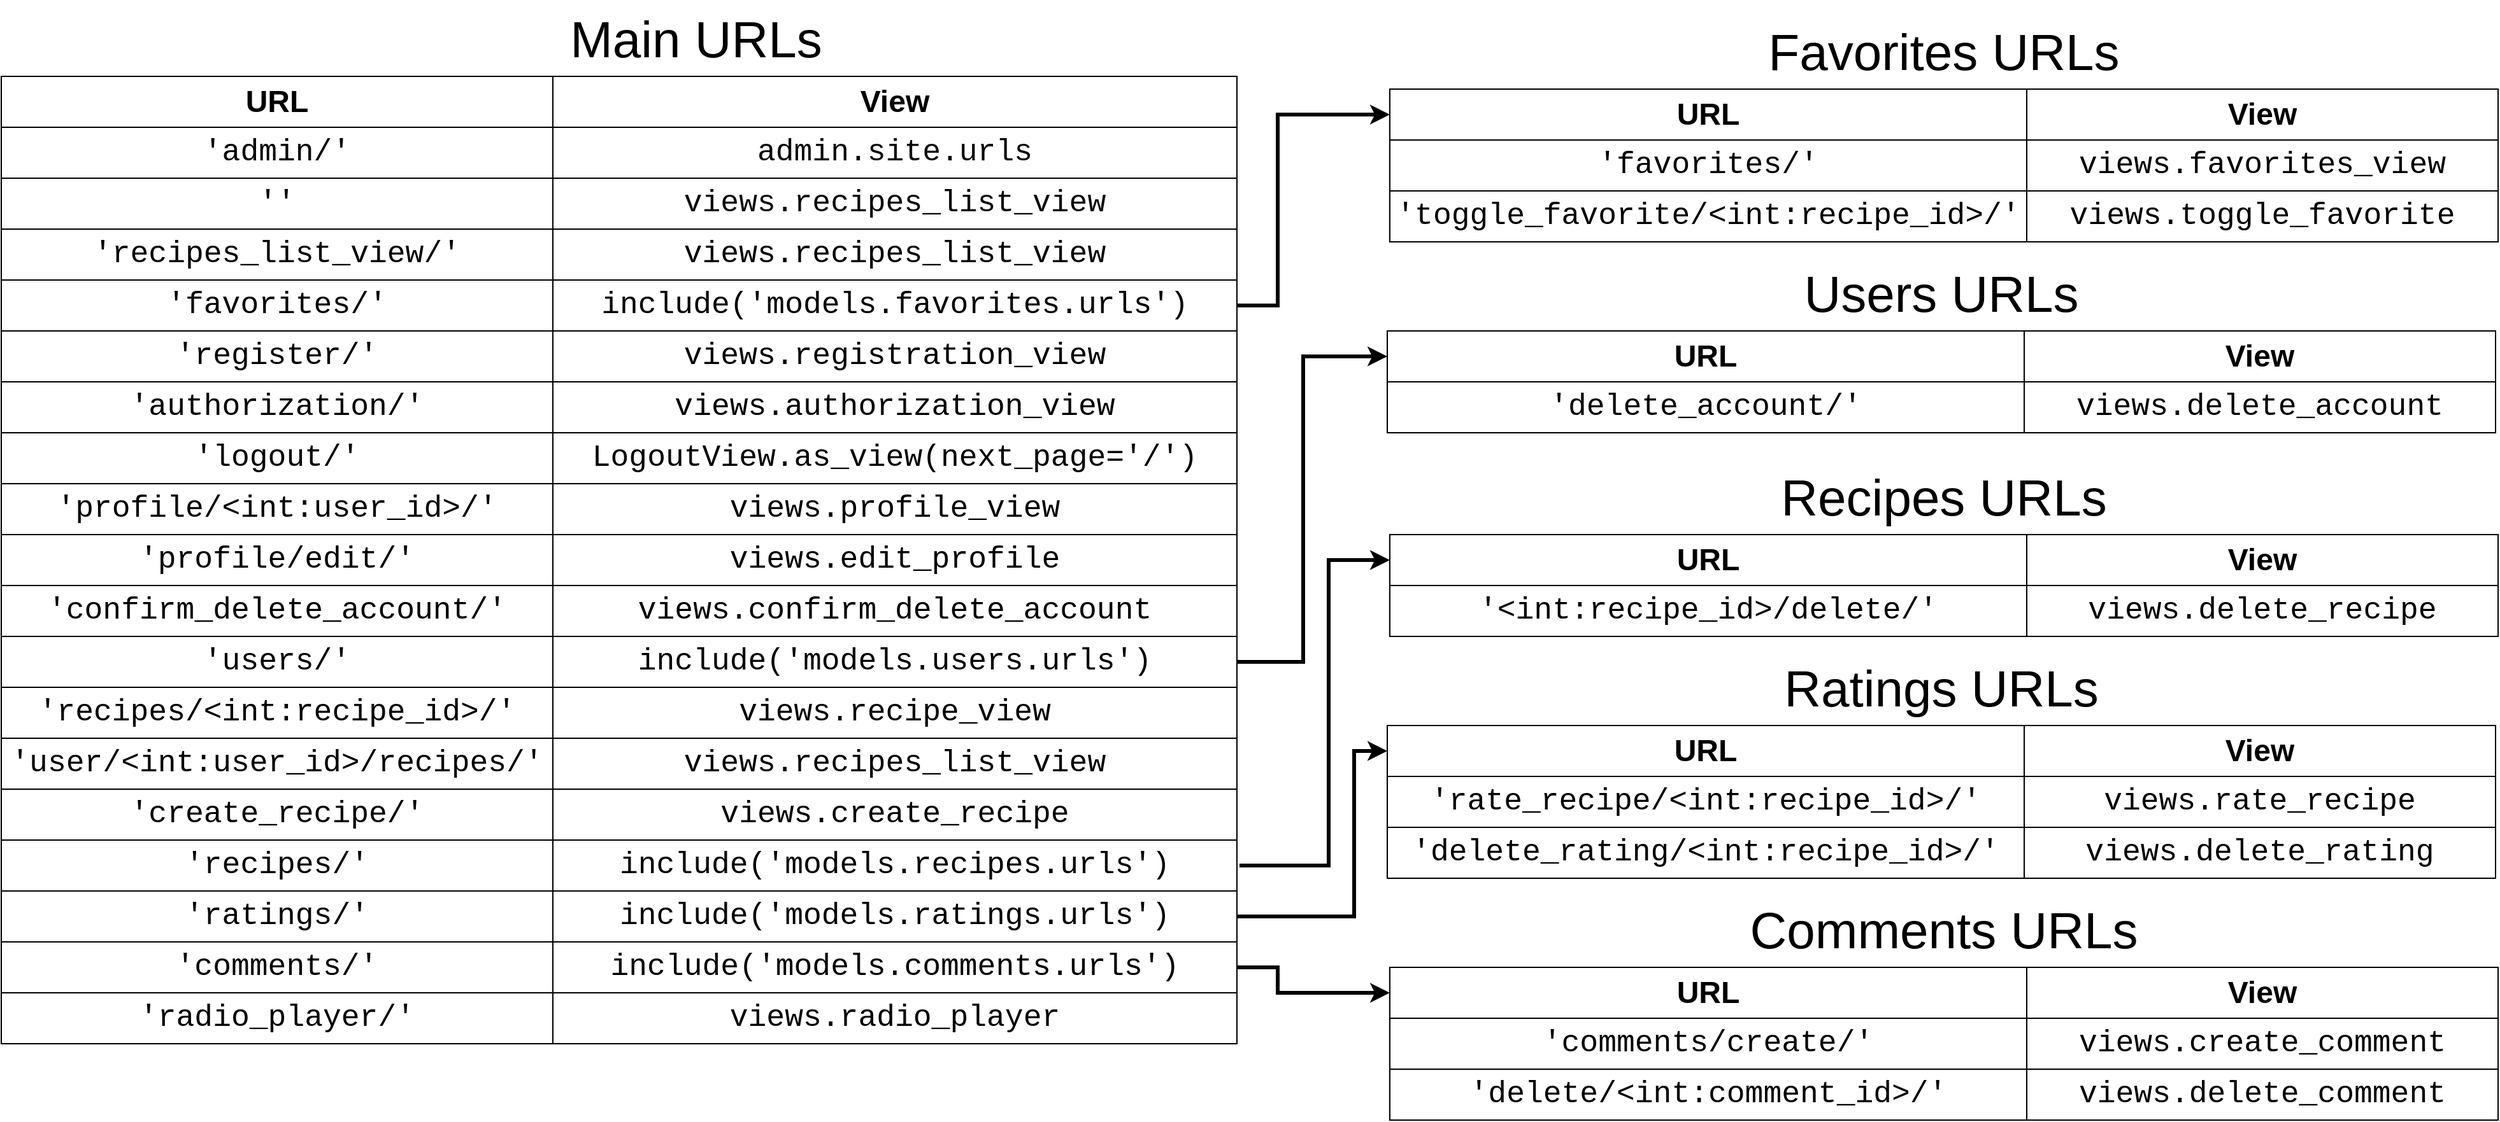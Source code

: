 <mxfile version="27.0.8">
  <diagram name="Страница — 1" id="7FleMKCiTm_v5I4Sziyt">
    <mxGraphModel dx="2515" dy="1770" grid="1" gridSize="10" guides="1" tooltips="1" connect="1" arrows="1" fold="1" page="1" pageScale="1" pageWidth="827" pageHeight="1169" math="0" shadow="0">
      <root>
        <mxCell id="0" />
        <mxCell id="1" parent="0" />
        <mxCell id="6KIEwpLQ4VhNKN5NyBQB-17" value="" style="shape=table;startSize=0;container=1;collapsible=0;childLayout=tableLayout;fontSize=24;align=center;verticalAlign=middle;fontFamily=Courier New;" vertex="1" parent="1">
          <mxGeometry x="38" y="80" width="970" height="760" as="geometry" />
        </mxCell>
        <mxCell id="6KIEwpLQ4VhNKN5NyBQB-18" value="" style="shape=tableRow;horizontal=0;startSize=0;swimlaneHead=0;swimlaneBody=0;strokeColor=inherit;top=0;left=0;bottom=0;right=0;collapsible=0;dropTarget=0;fillColor=none;points=[[0,0.5],[1,0.5]];portConstraint=eastwest;fontSize=24;" vertex="1" parent="6KIEwpLQ4VhNKN5NyBQB-17">
          <mxGeometry width="970" height="40" as="geometry" />
        </mxCell>
        <mxCell id="6KIEwpLQ4VhNKN5NyBQB-19" value="&lt;b&gt;URL&lt;/b&gt;" style="shape=partialRectangle;html=1;whiteSpace=wrap;connectable=0;strokeColor=inherit;overflow=hidden;fillColor=none;top=0;left=0;bottom=0;right=0;pointerEvents=1;fontSize=24;" vertex="1" parent="6KIEwpLQ4VhNKN5NyBQB-18">
          <mxGeometry width="433" height="40" as="geometry">
            <mxRectangle width="433" height="40" as="alternateBounds" />
          </mxGeometry>
        </mxCell>
        <mxCell id="6KIEwpLQ4VhNKN5NyBQB-21" value="&lt;b&gt;View&lt;/b&gt;" style="shape=partialRectangle;html=1;whiteSpace=wrap;connectable=0;strokeColor=inherit;overflow=hidden;fillColor=none;top=0;left=0;bottom=0;right=0;pointerEvents=1;fontSize=24;" vertex="1" parent="6KIEwpLQ4VhNKN5NyBQB-18">
          <mxGeometry x="433" width="537" height="40" as="geometry">
            <mxRectangle width="537" height="40" as="alternateBounds" />
          </mxGeometry>
        </mxCell>
        <mxCell id="6KIEwpLQ4VhNKN5NyBQB-22" value="" style="shape=tableRow;horizontal=0;startSize=0;swimlaneHead=0;swimlaneBody=0;strokeColor=inherit;top=0;left=0;bottom=0;right=0;collapsible=0;dropTarget=0;fillColor=none;points=[[0,0.5],[1,0.5]];portConstraint=eastwest;fontSize=24;" vertex="1" parent="6KIEwpLQ4VhNKN5NyBQB-17">
          <mxGeometry y="40" width="970" height="40" as="geometry" />
        </mxCell>
        <mxCell id="6KIEwpLQ4VhNKN5NyBQB-23" value="&#39;admin/&#39;" style="shape=partialRectangle;connectable=0;strokeColor=inherit;overflow=hidden;fillColor=none;top=0;left=0;bottom=0;right=0;pointerEvents=1;fontSize=24;verticalAlign=middle;whiteSpace=wrap;html=1;fontFamily=Courier New;" vertex="1" parent="6KIEwpLQ4VhNKN5NyBQB-22">
          <mxGeometry width="433" height="40" as="geometry">
            <mxRectangle width="433" height="40" as="alternateBounds" />
          </mxGeometry>
        </mxCell>
        <mxCell id="6KIEwpLQ4VhNKN5NyBQB-25" value="&lt;div style=&quot;background-color:#ffffff;color:#080808&quot;&gt;&lt;div&gt;admin.site.urls&lt;/div&gt;&lt;/div&gt;" style="shape=partialRectangle;html=1;whiteSpace=wrap;connectable=0;strokeColor=inherit;overflow=hidden;fillColor=none;top=0;left=0;bottom=0;right=0;pointerEvents=1;fontSize=24;fontFamily=Courier New;" vertex="1" parent="6KIEwpLQ4VhNKN5NyBQB-22">
          <mxGeometry x="433" width="537" height="40" as="geometry">
            <mxRectangle width="537" height="40" as="alternateBounds" />
          </mxGeometry>
        </mxCell>
        <mxCell id="6KIEwpLQ4VhNKN5NyBQB-26" value="" style="shape=tableRow;horizontal=0;startSize=0;swimlaneHead=0;swimlaneBody=0;strokeColor=inherit;top=0;left=0;bottom=0;right=0;collapsible=0;dropTarget=0;fillColor=none;points=[[0,0.5],[1,0.5]];portConstraint=eastwest;fontSize=24;" vertex="1" parent="6KIEwpLQ4VhNKN5NyBQB-17">
          <mxGeometry y="80" width="970" height="40" as="geometry" />
        </mxCell>
        <mxCell id="6KIEwpLQ4VhNKN5NyBQB-27" value="&#39;&#39;" style="shape=partialRectangle;html=1;whiteSpace=wrap;connectable=0;strokeColor=inherit;overflow=hidden;fillColor=none;top=0;left=0;bottom=0;right=0;pointerEvents=1;fontSize=24;fontFamily=Courier New;" vertex="1" parent="6KIEwpLQ4VhNKN5NyBQB-26">
          <mxGeometry width="433" height="40" as="geometry">
            <mxRectangle width="433" height="40" as="alternateBounds" />
          </mxGeometry>
        </mxCell>
        <mxCell id="6KIEwpLQ4VhNKN5NyBQB-29" value="&lt;div style=&quot;background-color:#ffffff;color:#080808&quot;&gt;&lt;div&gt;views.recipes_list_view&lt;/div&gt;&lt;/div&gt;" style="shape=partialRectangle;html=1;whiteSpace=wrap;connectable=0;strokeColor=inherit;overflow=hidden;fillColor=none;top=0;left=0;bottom=0;right=0;pointerEvents=1;fontSize=24;fontFamily=Courier New;" vertex="1" parent="6KIEwpLQ4VhNKN5NyBQB-26">
          <mxGeometry x="433" width="537" height="40" as="geometry">
            <mxRectangle width="537" height="40" as="alternateBounds" />
          </mxGeometry>
        </mxCell>
        <mxCell id="6KIEwpLQ4VhNKN5NyBQB-30" style="shape=tableRow;horizontal=0;startSize=0;swimlaneHead=0;swimlaneBody=0;strokeColor=inherit;top=0;left=0;bottom=0;right=0;collapsible=0;dropTarget=0;fillColor=none;points=[[0,0.5],[1,0.5]];portConstraint=eastwest;fontSize=24;" vertex="1" parent="6KIEwpLQ4VhNKN5NyBQB-17">
          <mxGeometry y="120" width="970" height="40" as="geometry" />
        </mxCell>
        <mxCell id="6KIEwpLQ4VhNKN5NyBQB-31" value="&#39;recipes_list_view/&#39;" style="shape=partialRectangle;whiteSpace=wrap;connectable=0;strokeColor=inherit;overflow=hidden;fillColor=none;top=0;left=0;bottom=0;right=0;pointerEvents=1;fontSize=24;fontFamily=Courier New;" vertex="1" parent="6KIEwpLQ4VhNKN5NyBQB-30">
          <mxGeometry width="433" height="40" as="geometry">
            <mxRectangle width="433" height="40" as="alternateBounds" />
          </mxGeometry>
        </mxCell>
        <mxCell id="6KIEwpLQ4VhNKN5NyBQB-32" value="views.recipes_list_view" style="shape=partialRectangle;whiteSpace=wrap;connectable=0;strokeColor=inherit;overflow=hidden;fillColor=none;top=0;left=0;bottom=0;right=0;pointerEvents=1;fontSize=24;fontFamily=Courier New;" vertex="1" parent="6KIEwpLQ4VhNKN5NyBQB-30">
          <mxGeometry x="433" width="537" height="40" as="geometry">
            <mxRectangle width="537" height="40" as="alternateBounds" />
          </mxGeometry>
        </mxCell>
        <mxCell id="6KIEwpLQ4VhNKN5NyBQB-33" style="shape=tableRow;horizontal=0;startSize=0;swimlaneHead=0;swimlaneBody=0;strokeColor=inherit;top=0;left=0;bottom=0;right=0;collapsible=0;dropTarget=0;fillColor=none;points=[[0,0.5],[1,0.5]];portConstraint=eastwest;fontSize=24;" vertex="1" parent="6KIEwpLQ4VhNKN5NyBQB-17">
          <mxGeometry y="160" width="970" height="40" as="geometry" />
        </mxCell>
        <mxCell id="6KIEwpLQ4VhNKN5NyBQB-34" value="&#39;favorites/&#39;" style="shape=partialRectangle;whiteSpace=wrap;connectable=0;strokeColor=inherit;overflow=hidden;fillColor=none;top=0;left=0;bottom=0;right=0;pointerEvents=1;fontSize=24;fontFamily=Courier New;" vertex="1" parent="6KIEwpLQ4VhNKN5NyBQB-33">
          <mxGeometry width="433" height="40" as="geometry">
            <mxRectangle width="433" height="40" as="alternateBounds" />
          </mxGeometry>
        </mxCell>
        <mxCell id="6KIEwpLQ4VhNKN5NyBQB-35" value="include(&#39;models.favorites.urls&#39;)" style="shape=partialRectangle;whiteSpace=wrap;connectable=0;strokeColor=inherit;overflow=hidden;fillColor=none;top=0;left=0;bottom=0;right=0;pointerEvents=1;fontSize=24;fontFamily=Courier New;" vertex="1" parent="6KIEwpLQ4VhNKN5NyBQB-33">
          <mxGeometry x="433" width="537" height="40" as="geometry">
            <mxRectangle width="537" height="40" as="alternateBounds" />
          </mxGeometry>
        </mxCell>
        <mxCell id="6KIEwpLQ4VhNKN5NyBQB-55" style="shape=tableRow;horizontal=0;startSize=0;swimlaneHead=0;swimlaneBody=0;strokeColor=inherit;top=0;left=0;bottom=0;right=0;collapsible=0;dropTarget=0;fillColor=none;points=[[0,0.5],[1,0.5]];portConstraint=eastwest;fontSize=24;" vertex="1" parent="6KIEwpLQ4VhNKN5NyBQB-17">
          <mxGeometry y="200" width="970" height="40" as="geometry" />
        </mxCell>
        <mxCell id="6KIEwpLQ4VhNKN5NyBQB-56" value="&#39;register/&#39;" style="shape=partialRectangle;whiteSpace=wrap;connectable=0;strokeColor=inherit;overflow=hidden;fillColor=none;top=0;left=0;bottom=0;right=0;pointerEvents=1;fontSize=24;fontFamily=Courier New;" vertex="1" parent="6KIEwpLQ4VhNKN5NyBQB-55">
          <mxGeometry width="433" height="40" as="geometry">
            <mxRectangle width="433" height="40" as="alternateBounds" />
          </mxGeometry>
        </mxCell>
        <mxCell id="6KIEwpLQ4VhNKN5NyBQB-57" value="views.registration_view" style="shape=partialRectangle;whiteSpace=wrap;connectable=0;strokeColor=inherit;overflow=hidden;fillColor=none;top=0;left=0;bottom=0;right=0;pointerEvents=1;fontSize=24;fontFamily=Courier New;" vertex="1" parent="6KIEwpLQ4VhNKN5NyBQB-55">
          <mxGeometry x="433" width="537" height="40" as="geometry">
            <mxRectangle width="537" height="40" as="alternateBounds" />
          </mxGeometry>
        </mxCell>
        <mxCell id="6KIEwpLQ4VhNKN5NyBQB-58" style="shape=tableRow;horizontal=0;startSize=0;swimlaneHead=0;swimlaneBody=0;strokeColor=inherit;top=0;left=0;bottom=0;right=0;collapsible=0;dropTarget=0;fillColor=none;points=[[0,0.5],[1,0.5]];portConstraint=eastwest;fontSize=24;" vertex="1" parent="6KIEwpLQ4VhNKN5NyBQB-17">
          <mxGeometry y="240" width="970" height="40" as="geometry" />
        </mxCell>
        <mxCell id="6KIEwpLQ4VhNKN5NyBQB-59" value="&#39;authorization/&#39;" style="shape=partialRectangle;whiteSpace=wrap;connectable=0;strokeColor=inherit;overflow=hidden;fillColor=none;top=0;left=0;bottom=0;right=0;pointerEvents=1;fontSize=24;fontFamily=Courier New;" vertex="1" parent="6KIEwpLQ4VhNKN5NyBQB-58">
          <mxGeometry width="433" height="40" as="geometry">
            <mxRectangle width="433" height="40" as="alternateBounds" />
          </mxGeometry>
        </mxCell>
        <mxCell id="6KIEwpLQ4VhNKN5NyBQB-60" value="views.authorization_view" style="shape=partialRectangle;whiteSpace=wrap;connectable=0;strokeColor=inherit;overflow=hidden;fillColor=none;top=0;left=0;bottom=0;right=0;pointerEvents=1;fontSize=24;fontFamily=Courier New;" vertex="1" parent="6KIEwpLQ4VhNKN5NyBQB-58">
          <mxGeometry x="433" width="537" height="40" as="geometry">
            <mxRectangle width="537" height="40" as="alternateBounds" />
          </mxGeometry>
        </mxCell>
        <mxCell id="6KIEwpLQ4VhNKN5NyBQB-61" style="shape=tableRow;horizontal=0;startSize=0;swimlaneHead=0;swimlaneBody=0;strokeColor=inherit;top=0;left=0;bottom=0;right=0;collapsible=0;dropTarget=0;fillColor=none;points=[[0,0.5],[1,0.5]];portConstraint=eastwest;fontSize=24;" vertex="1" parent="6KIEwpLQ4VhNKN5NyBQB-17">
          <mxGeometry y="280" width="970" height="40" as="geometry" />
        </mxCell>
        <mxCell id="6KIEwpLQ4VhNKN5NyBQB-62" value="&#39;logout/&#39;" style="shape=partialRectangle;whiteSpace=wrap;connectable=0;strokeColor=inherit;overflow=hidden;fillColor=none;top=0;left=0;bottom=0;right=0;pointerEvents=1;fontSize=24;fontFamily=Courier New;" vertex="1" parent="6KIEwpLQ4VhNKN5NyBQB-61">
          <mxGeometry width="433" height="40" as="geometry">
            <mxRectangle width="433" height="40" as="alternateBounds" />
          </mxGeometry>
        </mxCell>
        <mxCell id="6KIEwpLQ4VhNKN5NyBQB-63" value="LogoutView.as_view(next_page=&#39;/&#39;)" style="shape=partialRectangle;whiteSpace=wrap;connectable=0;strokeColor=inherit;overflow=hidden;fillColor=none;top=0;left=0;bottom=0;right=0;pointerEvents=1;fontSize=24;fontFamily=Courier New;" vertex="1" parent="6KIEwpLQ4VhNKN5NyBQB-61">
          <mxGeometry x="433" width="537" height="40" as="geometry">
            <mxRectangle width="537" height="40" as="alternateBounds" />
          </mxGeometry>
        </mxCell>
        <mxCell id="6KIEwpLQ4VhNKN5NyBQB-64" style="shape=tableRow;horizontal=0;startSize=0;swimlaneHead=0;swimlaneBody=0;strokeColor=inherit;top=0;left=0;bottom=0;right=0;collapsible=0;dropTarget=0;fillColor=none;points=[[0,0.5],[1,0.5]];portConstraint=eastwest;fontSize=24;" vertex="1" parent="6KIEwpLQ4VhNKN5NyBQB-17">
          <mxGeometry y="320" width="970" height="40" as="geometry" />
        </mxCell>
        <mxCell id="6KIEwpLQ4VhNKN5NyBQB-65" value="&#39;profile/&lt;int:user_id&gt;/&#39;" style="shape=partialRectangle;whiteSpace=wrap;connectable=0;strokeColor=inherit;overflow=hidden;fillColor=none;top=0;left=0;bottom=0;right=0;pointerEvents=1;fontSize=24;fontFamily=Courier New;" vertex="1" parent="6KIEwpLQ4VhNKN5NyBQB-64">
          <mxGeometry width="433" height="40" as="geometry">
            <mxRectangle width="433" height="40" as="alternateBounds" />
          </mxGeometry>
        </mxCell>
        <mxCell id="6KIEwpLQ4VhNKN5NyBQB-66" value="views.profile_view" style="shape=partialRectangle;whiteSpace=wrap;connectable=0;strokeColor=inherit;overflow=hidden;fillColor=none;top=0;left=0;bottom=0;right=0;pointerEvents=1;fontSize=24;fontFamily=Courier New;" vertex="1" parent="6KIEwpLQ4VhNKN5NyBQB-64">
          <mxGeometry x="433" width="537" height="40" as="geometry">
            <mxRectangle width="537" height="40" as="alternateBounds" />
          </mxGeometry>
        </mxCell>
        <mxCell id="6KIEwpLQ4VhNKN5NyBQB-67" style="shape=tableRow;horizontal=0;startSize=0;swimlaneHead=0;swimlaneBody=0;strokeColor=inherit;top=0;left=0;bottom=0;right=0;collapsible=0;dropTarget=0;fillColor=none;points=[[0,0.5],[1,0.5]];portConstraint=eastwest;fontSize=24;" vertex="1" parent="6KIEwpLQ4VhNKN5NyBQB-17">
          <mxGeometry y="360" width="970" height="40" as="geometry" />
        </mxCell>
        <mxCell id="6KIEwpLQ4VhNKN5NyBQB-68" value="&#39;profile/edit/&#39;" style="shape=partialRectangle;whiteSpace=wrap;connectable=0;strokeColor=inherit;overflow=hidden;fillColor=none;top=0;left=0;bottom=0;right=0;pointerEvents=1;fontSize=24;fontFamily=Courier New;" vertex="1" parent="6KIEwpLQ4VhNKN5NyBQB-67">
          <mxGeometry width="433" height="40" as="geometry">
            <mxRectangle width="433" height="40" as="alternateBounds" />
          </mxGeometry>
        </mxCell>
        <mxCell id="6KIEwpLQ4VhNKN5NyBQB-69" value="views.edit_profile" style="shape=partialRectangle;whiteSpace=wrap;connectable=0;strokeColor=inherit;overflow=hidden;fillColor=none;top=0;left=0;bottom=0;right=0;pointerEvents=1;fontSize=24;fontFamily=Courier New;" vertex="1" parent="6KIEwpLQ4VhNKN5NyBQB-67">
          <mxGeometry x="433" width="537" height="40" as="geometry">
            <mxRectangle width="537" height="40" as="alternateBounds" />
          </mxGeometry>
        </mxCell>
        <mxCell id="6KIEwpLQ4VhNKN5NyBQB-70" style="shape=tableRow;horizontal=0;startSize=0;swimlaneHead=0;swimlaneBody=0;strokeColor=inherit;top=0;left=0;bottom=0;right=0;collapsible=0;dropTarget=0;fillColor=none;points=[[0,0.5],[1,0.5]];portConstraint=eastwest;fontSize=24;" vertex="1" parent="6KIEwpLQ4VhNKN5NyBQB-17">
          <mxGeometry y="400" width="970" height="40" as="geometry" />
        </mxCell>
        <mxCell id="6KIEwpLQ4VhNKN5NyBQB-71" value="&#39;confirm_delete_account/&#39;" style="shape=partialRectangle;whiteSpace=wrap;connectable=0;strokeColor=inherit;overflow=hidden;fillColor=none;top=0;left=0;bottom=0;right=0;pointerEvents=1;fontSize=24;fontFamily=Courier New;" vertex="1" parent="6KIEwpLQ4VhNKN5NyBQB-70">
          <mxGeometry width="433" height="40" as="geometry">
            <mxRectangle width="433" height="40" as="alternateBounds" />
          </mxGeometry>
        </mxCell>
        <mxCell id="6KIEwpLQ4VhNKN5NyBQB-72" value="views.confirm_delete_account" style="shape=partialRectangle;whiteSpace=wrap;connectable=0;strokeColor=inherit;overflow=hidden;fillColor=none;top=0;left=0;bottom=0;right=0;pointerEvents=1;fontSize=24;fontFamily=Courier New;" vertex="1" parent="6KIEwpLQ4VhNKN5NyBQB-70">
          <mxGeometry x="433" width="537" height="40" as="geometry">
            <mxRectangle width="537" height="40" as="alternateBounds" />
          </mxGeometry>
        </mxCell>
        <mxCell id="6KIEwpLQ4VhNKN5NyBQB-73" style="shape=tableRow;horizontal=0;startSize=0;swimlaneHead=0;swimlaneBody=0;strokeColor=inherit;top=0;left=0;bottom=0;right=0;collapsible=0;dropTarget=0;fillColor=none;points=[[0,0.5],[1,0.5]];portConstraint=eastwest;fontSize=24;" vertex="1" parent="6KIEwpLQ4VhNKN5NyBQB-17">
          <mxGeometry y="440" width="970" height="40" as="geometry" />
        </mxCell>
        <mxCell id="6KIEwpLQ4VhNKN5NyBQB-74" value="&#39;users/&#39;" style="shape=partialRectangle;whiteSpace=wrap;connectable=0;strokeColor=inherit;overflow=hidden;fillColor=none;top=0;left=0;bottom=0;right=0;pointerEvents=1;fontSize=24;fontFamily=Courier New;" vertex="1" parent="6KIEwpLQ4VhNKN5NyBQB-73">
          <mxGeometry width="433" height="40" as="geometry">
            <mxRectangle width="433" height="40" as="alternateBounds" />
          </mxGeometry>
        </mxCell>
        <mxCell id="6KIEwpLQ4VhNKN5NyBQB-75" value="include(&#39;models.users.urls&#39;)" style="shape=partialRectangle;whiteSpace=wrap;connectable=0;strokeColor=inherit;overflow=hidden;fillColor=none;top=0;left=0;bottom=0;right=0;pointerEvents=1;fontSize=24;fontFamily=Courier New;" vertex="1" parent="6KIEwpLQ4VhNKN5NyBQB-73">
          <mxGeometry x="433" width="537" height="40" as="geometry">
            <mxRectangle width="537" height="40" as="alternateBounds" />
          </mxGeometry>
        </mxCell>
        <mxCell id="6KIEwpLQ4VhNKN5NyBQB-91" style="shape=tableRow;horizontal=0;startSize=0;swimlaneHead=0;swimlaneBody=0;strokeColor=inherit;top=0;left=0;bottom=0;right=0;collapsible=0;dropTarget=0;fillColor=none;points=[[0,0.5],[1,0.5]];portConstraint=eastwest;fontSize=24;" vertex="1" parent="6KIEwpLQ4VhNKN5NyBQB-17">
          <mxGeometry y="480" width="970" height="40" as="geometry" />
        </mxCell>
        <mxCell id="6KIEwpLQ4VhNKN5NyBQB-92" value="&#39;recipes/&lt;int:recipe_id&gt;/&#39;" style="shape=partialRectangle;whiteSpace=wrap;connectable=0;strokeColor=inherit;overflow=hidden;fillColor=none;top=0;left=0;bottom=0;right=0;pointerEvents=1;fontSize=24;fontFamily=Courier New;" vertex="1" parent="6KIEwpLQ4VhNKN5NyBQB-91">
          <mxGeometry width="433" height="40" as="geometry">
            <mxRectangle width="433" height="40" as="alternateBounds" />
          </mxGeometry>
        </mxCell>
        <mxCell id="6KIEwpLQ4VhNKN5NyBQB-93" value="views.recipe_view" style="shape=partialRectangle;whiteSpace=wrap;connectable=0;strokeColor=inherit;overflow=hidden;fillColor=none;top=0;left=0;bottom=0;right=0;pointerEvents=1;fontSize=24;fontFamily=Courier New;" vertex="1" parent="6KIEwpLQ4VhNKN5NyBQB-91">
          <mxGeometry x="433" width="537" height="40" as="geometry">
            <mxRectangle width="537" height="40" as="alternateBounds" />
          </mxGeometry>
        </mxCell>
        <mxCell id="6KIEwpLQ4VhNKN5NyBQB-94" style="shape=tableRow;horizontal=0;startSize=0;swimlaneHead=0;swimlaneBody=0;strokeColor=inherit;top=0;left=0;bottom=0;right=0;collapsible=0;dropTarget=0;fillColor=none;points=[[0,0.5],[1,0.5]];portConstraint=eastwest;fontSize=24;" vertex="1" parent="6KIEwpLQ4VhNKN5NyBQB-17">
          <mxGeometry y="520" width="970" height="40" as="geometry" />
        </mxCell>
        <mxCell id="6KIEwpLQ4VhNKN5NyBQB-95" value="&#39;user/&lt;int:user_id&gt;/recipes/&#39;" style="shape=partialRectangle;whiteSpace=wrap;connectable=0;strokeColor=inherit;overflow=hidden;fillColor=none;top=0;left=0;bottom=0;right=0;pointerEvents=1;fontSize=24;fontFamily=Courier New;" vertex="1" parent="6KIEwpLQ4VhNKN5NyBQB-94">
          <mxGeometry width="433" height="40" as="geometry">
            <mxRectangle width="433" height="40" as="alternateBounds" />
          </mxGeometry>
        </mxCell>
        <mxCell id="6KIEwpLQ4VhNKN5NyBQB-96" value="views.recipes_list_view" style="shape=partialRectangle;whiteSpace=wrap;connectable=0;strokeColor=inherit;overflow=hidden;fillColor=none;top=0;left=0;bottom=0;right=0;pointerEvents=1;fontSize=24;fontFamily=Courier New;" vertex="1" parent="6KIEwpLQ4VhNKN5NyBQB-94">
          <mxGeometry x="433" width="537" height="40" as="geometry">
            <mxRectangle width="537" height="40" as="alternateBounds" />
          </mxGeometry>
        </mxCell>
        <mxCell id="6KIEwpLQ4VhNKN5NyBQB-97" style="shape=tableRow;horizontal=0;startSize=0;swimlaneHead=0;swimlaneBody=0;strokeColor=inherit;top=0;left=0;bottom=0;right=0;collapsible=0;dropTarget=0;fillColor=none;points=[[0,0.5],[1,0.5]];portConstraint=eastwest;fontSize=24;" vertex="1" parent="6KIEwpLQ4VhNKN5NyBQB-17">
          <mxGeometry y="560" width="970" height="40" as="geometry" />
        </mxCell>
        <mxCell id="6KIEwpLQ4VhNKN5NyBQB-98" value="&#39;create_recipe/&#39;" style="shape=partialRectangle;whiteSpace=wrap;connectable=0;strokeColor=inherit;overflow=hidden;fillColor=none;top=0;left=0;bottom=0;right=0;pointerEvents=1;fontSize=24;fontFamily=Courier New;" vertex="1" parent="6KIEwpLQ4VhNKN5NyBQB-97">
          <mxGeometry width="433" height="40" as="geometry">
            <mxRectangle width="433" height="40" as="alternateBounds" />
          </mxGeometry>
        </mxCell>
        <mxCell id="6KIEwpLQ4VhNKN5NyBQB-99" value="views.create_recipe" style="shape=partialRectangle;whiteSpace=wrap;connectable=0;strokeColor=inherit;overflow=hidden;fillColor=none;top=0;left=0;bottom=0;right=0;pointerEvents=1;fontSize=24;fontFamily=Courier New;" vertex="1" parent="6KIEwpLQ4VhNKN5NyBQB-97">
          <mxGeometry x="433" width="537" height="40" as="geometry">
            <mxRectangle width="537" height="40" as="alternateBounds" />
          </mxGeometry>
        </mxCell>
        <mxCell id="6KIEwpLQ4VhNKN5NyBQB-100" style="shape=tableRow;horizontal=0;startSize=0;swimlaneHead=0;swimlaneBody=0;strokeColor=inherit;top=0;left=0;bottom=0;right=0;collapsible=0;dropTarget=0;fillColor=none;points=[[0,0.5],[1,0.5]];portConstraint=eastwest;fontSize=24;" vertex="1" parent="6KIEwpLQ4VhNKN5NyBQB-17">
          <mxGeometry y="600" width="970" height="40" as="geometry" />
        </mxCell>
        <mxCell id="6KIEwpLQ4VhNKN5NyBQB-101" value="&#39;recipes/&#39;" style="shape=partialRectangle;whiteSpace=wrap;connectable=0;strokeColor=inherit;overflow=hidden;fillColor=none;top=0;left=0;bottom=0;right=0;pointerEvents=1;fontSize=24;fontFamily=Courier New;" vertex="1" parent="6KIEwpLQ4VhNKN5NyBQB-100">
          <mxGeometry width="433" height="40" as="geometry">
            <mxRectangle width="433" height="40" as="alternateBounds" />
          </mxGeometry>
        </mxCell>
        <mxCell id="6KIEwpLQ4VhNKN5NyBQB-102" value="include(&#39;models.recipes.urls&#39;)" style="shape=partialRectangle;whiteSpace=wrap;connectable=0;strokeColor=inherit;overflow=hidden;fillColor=none;top=0;left=0;bottom=0;right=0;pointerEvents=1;fontSize=24;fontFamily=Courier New;" vertex="1" parent="6KIEwpLQ4VhNKN5NyBQB-100">
          <mxGeometry x="433" width="537" height="40" as="geometry">
            <mxRectangle width="537" height="40" as="alternateBounds" />
          </mxGeometry>
        </mxCell>
        <mxCell id="6KIEwpLQ4VhNKN5NyBQB-112" style="shape=tableRow;horizontal=0;startSize=0;swimlaneHead=0;swimlaneBody=0;strokeColor=inherit;top=0;left=0;bottom=0;right=0;collapsible=0;dropTarget=0;fillColor=none;points=[[0,0.5],[1,0.5]];portConstraint=eastwest;fontSize=24;" vertex="1" parent="6KIEwpLQ4VhNKN5NyBQB-17">
          <mxGeometry y="640" width="970" height="40" as="geometry" />
        </mxCell>
        <mxCell id="6KIEwpLQ4VhNKN5NyBQB-113" value="&#39;ratings/&#39;" style="shape=partialRectangle;whiteSpace=wrap;connectable=0;strokeColor=inherit;overflow=hidden;fillColor=none;top=0;left=0;bottom=0;right=0;pointerEvents=1;fontSize=24;fontFamily=Courier New;" vertex="1" parent="6KIEwpLQ4VhNKN5NyBQB-112">
          <mxGeometry width="433" height="40" as="geometry">
            <mxRectangle width="433" height="40" as="alternateBounds" />
          </mxGeometry>
        </mxCell>
        <mxCell id="6KIEwpLQ4VhNKN5NyBQB-114" value="include(&#39;models.ratings.urls&#39;)" style="shape=partialRectangle;whiteSpace=wrap;connectable=0;strokeColor=inherit;overflow=hidden;fillColor=none;top=0;left=0;bottom=0;right=0;pointerEvents=1;fontSize=24;fontFamily=Courier New;" vertex="1" parent="6KIEwpLQ4VhNKN5NyBQB-112">
          <mxGeometry x="433" width="537" height="40" as="geometry">
            <mxRectangle width="537" height="40" as="alternateBounds" />
          </mxGeometry>
        </mxCell>
        <mxCell id="6KIEwpLQ4VhNKN5NyBQB-138" style="shape=tableRow;horizontal=0;startSize=0;swimlaneHead=0;swimlaneBody=0;strokeColor=inherit;top=0;left=0;bottom=0;right=0;collapsible=0;dropTarget=0;fillColor=none;points=[[0,0.5],[1,0.5]];portConstraint=eastwest;fontSize=24;" vertex="1" parent="6KIEwpLQ4VhNKN5NyBQB-17">
          <mxGeometry y="680" width="970" height="40" as="geometry" />
        </mxCell>
        <mxCell id="6KIEwpLQ4VhNKN5NyBQB-139" value="&#39;comments/&#39;" style="shape=partialRectangle;whiteSpace=wrap;connectable=0;strokeColor=inherit;overflow=hidden;fillColor=none;top=0;left=0;bottom=0;right=0;pointerEvents=1;fontSize=24;fontFamily=Courier New;" vertex="1" parent="6KIEwpLQ4VhNKN5NyBQB-138">
          <mxGeometry width="433" height="40" as="geometry">
            <mxRectangle width="433" height="40" as="alternateBounds" />
          </mxGeometry>
        </mxCell>
        <mxCell id="6KIEwpLQ4VhNKN5NyBQB-140" value="include(&#39;models.comments.urls&#39;)" style="shape=partialRectangle;whiteSpace=wrap;connectable=0;strokeColor=inherit;overflow=hidden;fillColor=none;top=0;left=0;bottom=0;right=0;pointerEvents=1;fontSize=24;fontFamily=Courier New;" vertex="1" parent="6KIEwpLQ4VhNKN5NyBQB-138">
          <mxGeometry x="433" width="537" height="40" as="geometry">
            <mxRectangle width="537" height="40" as="alternateBounds" />
          </mxGeometry>
        </mxCell>
        <mxCell id="6KIEwpLQ4VhNKN5NyBQB-165" style="shape=tableRow;horizontal=0;startSize=0;swimlaneHead=0;swimlaneBody=0;strokeColor=inherit;top=0;left=0;bottom=0;right=0;collapsible=0;dropTarget=0;fillColor=none;points=[[0,0.5],[1,0.5]];portConstraint=eastwest;fontSize=24;" vertex="1" parent="6KIEwpLQ4VhNKN5NyBQB-17">
          <mxGeometry y="720" width="970" height="40" as="geometry" />
        </mxCell>
        <mxCell id="6KIEwpLQ4VhNKN5NyBQB-166" value="&#39;radio_player/&#39;" style="shape=partialRectangle;whiteSpace=wrap;connectable=0;strokeColor=inherit;overflow=hidden;fillColor=none;top=0;left=0;bottom=0;right=0;pointerEvents=1;fontSize=24;fontFamily=Courier New;" vertex="1" parent="6KIEwpLQ4VhNKN5NyBQB-165">
          <mxGeometry width="433" height="40" as="geometry">
            <mxRectangle width="433" height="40" as="alternateBounds" />
          </mxGeometry>
        </mxCell>
        <mxCell id="6KIEwpLQ4VhNKN5NyBQB-167" value="views.radio_player" style="shape=partialRectangle;whiteSpace=wrap;connectable=0;strokeColor=inherit;overflow=hidden;fillColor=none;top=0;left=0;bottom=0;right=0;pointerEvents=1;fontSize=24;fontFamily=Courier New;" vertex="1" parent="6KIEwpLQ4VhNKN5NyBQB-165">
          <mxGeometry x="433" width="537" height="40" as="geometry">
            <mxRectangle width="537" height="40" as="alternateBounds" />
          </mxGeometry>
        </mxCell>
        <mxCell id="6KIEwpLQ4VhNKN5NyBQB-36" value="" style="shape=table;startSize=0;container=1;collapsible=0;childLayout=tableLayout;fontSize=24;align=center;verticalAlign=middle;fontFamily=Courier New;" vertex="1" parent="1">
          <mxGeometry x="1128" y="90" width="870" height="120" as="geometry" />
        </mxCell>
        <mxCell id="6KIEwpLQ4VhNKN5NyBQB-37" value="" style="shape=tableRow;horizontal=0;startSize=0;swimlaneHead=0;swimlaneBody=0;strokeColor=inherit;top=0;left=0;bottom=0;right=0;collapsible=0;dropTarget=0;fillColor=none;points=[[0,0.5],[1,0.5]];portConstraint=eastwest;fontSize=24;" vertex="1" parent="6KIEwpLQ4VhNKN5NyBQB-36">
          <mxGeometry width="870" height="40" as="geometry" />
        </mxCell>
        <mxCell id="6KIEwpLQ4VhNKN5NyBQB-38" value="URL" style="shape=partialRectangle;whiteSpace=wrap;connectable=0;strokeColor=inherit;overflow=hidden;fillColor=none;top=0;left=0;bottom=0;right=0;pointerEvents=1;fontSize=24;fontStyle=1" vertex="1" parent="6KIEwpLQ4VhNKN5NyBQB-37">
          <mxGeometry width="500" height="40" as="geometry">
            <mxRectangle width="500" height="40" as="alternateBounds" />
          </mxGeometry>
        </mxCell>
        <mxCell id="6KIEwpLQ4VhNKN5NyBQB-39" value="View" style="shape=partialRectangle;whiteSpace=wrap;connectable=0;strokeColor=inherit;overflow=hidden;fillColor=none;top=0;left=0;bottom=0;right=0;pointerEvents=1;fontSize=24;fontStyle=1" vertex="1" parent="6KIEwpLQ4VhNKN5NyBQB-37">
          <mxGeometry x="500" width="370" height="40" as="geometry">
            <mxRectangle width="370" height="40" as="alternateBounds" />
          </mxGeometry>
        </mxCell>
        <mxCell id="6KIEwpLQ4VhNKN5NyBQB-40" value="" style="shape=tableRow;horizontal=0;startSize=0;swimlaneHead=0;swimlaneBody=0;strokeColor=inherit;top=0;left=0;bottom=0;right=0;collapsible=0;dropTarget=0;fillColor=none;points=[[0,0.5],[1,0.5]];portConstraint=eastwest;fontSize=24;" vertex="1" parent="6KIEwpLQ4VhNKN5NyBQB-36">
          <mxGeometry y="40" width="870" height="40" as="geometry" />
        </mxCell>
        <mxCell id="6KIEwpLQ4VhNKN5NyBQB-41" value="&#39;favorites/&#39;" style="shape=partialRectangle;connectable=0;strokeColor=inherit;overflow=hidden;fillColor=none;top=0;left=0;bottom=0;right=0;pointerEvents=1;fontSize=24;verticalAlign=middle;whiteSpace=wrap;fontFamily=Courier New;" vertex="1" parent="6KIEwpLQ4VhNKN5NyBQB-40">
          <mxGeometry width="500" height="40" as="geometry">
            <mxRectangle width="500" height="40" as="alternateBounds" />
          </mxGeometry>
        </mxCell>
        <mxCell id="6KIEwpLQ4VhNKN5NyBQB-42" value="views.favorites_view" style="shape=partialRectangle;whiteSpace=wrap;connectable=0;strokeColor=inherit;overflow=hidden;fillColor=none;top=0;left=0;bottom=0;right=0;pointerEvents=1;fontSize=24;fontFamily=Courier New;" vertex="1" parent="6KIEwpLQ4VhNKN5NyBQB-40">
          <mxGeometry x="500" width="370" height="40" as="geometry">
            <mxRectangle width="370" height="40" as="alternateBounds" />
          </mxGeometry>
        </mxCell>
        <mxCell id="6KIEwpLQ4VhNKN5NyBQB-43" value="" style="shape=tableRow;horizontal=0;startSize=0;swimlaneHead=0;swimlaneBody=0;strokeColor=inherit;top=0;left=0;bottom=0;right=0;collapsible=0;dropTarget=0;fillColor=none;points=[[0,0.5],[1,0.5]];portConstraint=eastwest;fontSize=24;" vertex="1" parent="6KIEwpLQ4VhNKN5NyBQB-36">
          <mxGeometry y="80" width="870" height="40" as="geometry" />
        </mxCell>
        <mxCell id="6KIEwpLQ4VhNKN5NyBQB-44" value="&#39;toggle_favorite/&lt;int:recipe_id&gt;/&#39;" style="shape=partialRectangle;whiteSpace=wrap;connectable=0;strokeColor=inherit;overflow=hidden;fillColor=none;top=0;left=0;bottom=0;right=0;pointerEvents=1;fontSize=24;fontFamily=Courier New;" vertex="1" parent="6KIEwpLQ4VhNKN5NyBQB-43">
          <mxGeometry width="500" height="40" as="geometry">
            <mxRectangle width="500" height="40" as="alternateBounds" />
          </mxGeometry>
        </mxCell>
        <mxCell id="6KIEwpLQ4VhNKN5NyBQB-45" value="views.toggle_favorite" style="shape=partialRectangle;whiteSpace=wrap;connectable=0;strokeColor=inherit;overflow=hidden;fillColor=none;top=0;left=0;bottom=0;right=0;pointerEvents=1;fontSize=24;fontFamily=Courier New;" vertex="1" parent="6KIEwpLQ4VhNKN5NyBQB-43">
          <mxGeometry x="500" width="370" height="40" as="geometry">
            <mxRectangle width="370" height="40" as="alternateBounds" />
          </mxGeometry>
        </mxCell>
        <mxCell id="6KIEwpLQ4VhNKN5NyBQB-52" value="&lt;font style=&quot;font-size: 40px;&quot;&gt;Main URLs&lt;/font&gt;" style="text;html=1;align=center;verticalAlign=middle;resizable=0;points=[];autosize=1;strokeColor=none;fillColor=none;" vertex="1" parent="1">
          <mxGeometry x="473" y="20" width="220" height="60" as="geometry" />
        </mxCell>
        <mxCell id="6KIEwpLQ4VhNKN5NyBQB-53" value="" style="endArrow=classic;html=1;rounded=0;exitX=1;exitY=0.5;exitDx=0;exitDy=0;strokeWidth=3;entryX=0;entryY=0.5;entryDx=0;entryDy=0;" edge="1" parent="1" source="6KIEwpLQ4VhNKN5NyBQB-33" target="6KIEwpLQ4VhNKN5NyBQB-37">
          <mxGeometry width="50" height="50" relative="1" as="geometry">
            <mxPoint x="1168" y="260" as="sourcePoint" />
            <mxPoint x="1120" y="170" as="targetPoint" />
            <Array as="points">
              <mxPoint x="1040" y="260" />
              <mxPoint x="1040" y="110" />
            </Array>
          </mxGeometry>
        </mxCell>
        <mxCell id="6KIEwpLQ4VhNKN5NyBQB-54" value="&lt;font style=&quot;font-size: 40px;&quot;&gt;Favorites &lt;font&gt;URLs&lt;/font&gt;&lt;/font&gt;" style="text;whiteSpace=wrap;html=1;align=center;" vertex="1" parent="1">
          <mxGeometry x="1378" y="30" width="370" height="60" as="geometry" />
        </mxCell>
        <mxCell id="6KIEwpLQ4VhNKN5NyBQB-76" value="" style="shape=table;startSize=0;container=1;collapsible=0;childLayout=tableLayout;fontSize=24;align=center;verticalAlign=middle;fontFamily=Courier New;" vertex="1" parent="1">
          <mxGeometry x="1126" y="280" width="870" height="80" as="geometry" />
        </mxCell>
        <mxCell id="6KIEwpLQ4VhNKN5NyBQB-77" value="" style="shape=tableRow;horizontal=0;startSize=0;swimlaneHead=0;swimlaneBody=0;strokeColor=inherit;top=0;left=0;bottom=0;right=0;collapsible=0;dropTarget=0;fillColor=none;points=[[0,0.5],[1,0.5]];portConstraint=eastwest;fontSize=24;" vertex="1" parent="6KIEwpLQ4VhNKN5NyBQB-76">
          <mxGeometry width="870" height="40" as="geometry" />
        </mxCell>
        <mxCell id="6KIEwpLQ4VhNKN5NyBQB-78" value="URL" style="shape=partialRectangle;whiteSpace=wrap;connectable=0;strokeColor=inherit;overflow=hidden;fillColor=none;top=0;left=0;bottom=0;right=0;pointerEvents=1;fontSize=24;fontStyle=1" vertex="1" parent="6KIEwpLQ4VhNKN5NyBQB-77">
          <mxGeometry width="500" height="40" as="geometry">
            <mxRectangle width="500" height="40" as="alternateBounds" />
          </mxGeometry>
        </mxCell>
        <mxCell id="6KIEwpLQ4VhNKN5NyBQB-79" value="View" style="shape=partialRectangle;whiteSpace=wrap;connectable=0;strokeColor=inherit;overflow=hidden;fillColor=none;top=0;left=0;bottom=0;right=0;pointerEvents=1;fontSize=24;fontStyle=1" vertex="1" parent="6KIEwpLQ4VhNKN5NyBQB-77">
          <mxGeometry x="500" width="370" height="40" as="geometry">
            <mxRectangle width="370" height="40" as="alternateBounds" />
          </mxGeometry>
        </mxCell>
        <mxCell id="6KIEwpLQ4VhNKN5NyBQB-80" value="" style="shape=tableRow;horizontal=0;startSize=0;swimlaneHead=0;swimlaneBody=0;strokeColor=inherit;top=0;left=0;bottom=0;right=0;collapsible=0;dropTarget=0;fillColor=none;points=[[0,0.5],[1,0.5]];portConstraint=eastwest;fontSize=24;" vertex="1" parent="6KIEwpLQ4VhNKN5NyBQB-76">
          <mxGeometry y="40" width="870" height="40" as="geometry" />
        </mxCell>
        <mxCell id="6KIEwpLQ4VhNKN5NyBQB-81" value="&#39;delete_account/&#39;" style="shape=partialRectangle;connectable=0;strokeColor=inherit;overflow=hidden;fillColor=none;top=0;left=0;bottom=0;right=0;pointerEvents=1;fontSize=24;verticalAlign=middle;whiteSpace=wrap;fontFamily=Courier New;" vertex="1" parent="6KIEwpLQ4VhNKN5NyBQB-80">
          <mxGeometry width="500" height="40" as="geometry">
            <mxRectangle width="500" height="40" as="alternateBounds" />
          </mxGeometry>
        </mxCell>
        <mxCell id="6KIEwpLQ4VhNKN5NyBQB-82" value="views.delete_account" style="shape=partialRectangle;whiteSpace=wrap;connectable=0;strokeColor=inherit;overflow=hidden;fillColor=none;top=0;left=0;bottom=0;right=0;pointerEvents=1;fontSize=24;fontFamily=Courier New;" vertex="1" parent="6KIEwpLQ4VhNKN5NyBQB-80">
          <mxGeometry x="500" width="370" height="40" as="geometry">
            <mxRectangle width="370" height="40" as="alternateBounds" />
          </mxGeometry>
        </mxCell>
        <mxCell id="6KIEwpLQ4VhNKN5NyBQB-86" value="" style="endArrow=classic;html=1;rounded=0;strokeWidth=3;entryX=0;entryY=0.5;entryDx=0;entryDy=0;" edge="1" parent="1" target="6KIEwpLQ4VhNKN5NyBQB-77">
          <mxGeometry width="50" height="50" relative="1" as="geometry">
            <mxPoint x="1008" y="540" as="sourcePoint" />
            <mxPoint x="1120" y="480" as="targetPoint" />
            <Array as="points">
              <mxPoint x="1060" y="540" />
              <mxPoint x="1060" y="300" />
            </Array>
          </mxGeometry>
        </mxCell>
        <mxCell id="6KIEwpLQ4VhNKN5NyBQB-87" value="&lt;font style=&quot;font-size: 40px;&quot;&gt;Users &lt;font&gt;&lt;font&gt;URLs&lt;/font&gt;&lt;/font&gt;&lt;/font&gt;" style="text;whiteSpace=wrap;html=1;align=center;" vertex="1" parent="1">
          <mxGeometry x="1376" y="220" width="370" height="60" as="geometry" />
        </mxCell>
        <mxCell id="6KIEwpLQ4VhNKN5NyBQB-103" value="" style="shape=table;startSize=0;container=1;collapsible=0;childLayout=tableLayout;fontSize=24;align=center;verticalAlign=middle;fontFamily=Courier New;" vertex="1" parent="1">
          <mxGeometry x="1128" y="440" width="870" height="80" as="geometry" />
        </mxCell>
        <mxCell id="6KIEwpLQ4VhNKN5NyBQB-104" value="" style="shape=tableRow;horizontal=0;startSize=0;swimlaneHead=0;swimlaneBody=0;strokeColor=inherit;top=0;left=0;bottom=0;right=0;collapsible=0;dropTarget=0;fillColor=none;points=[[0,0.5],[1,0.5]];portConstraint=eastwest;fontSize=24;" vertex="1" parent="6KIEwpLQ4VhNKN5NyBQB-103">
          <mxGeometry width="870" height="40" as="geometry" />
        </mxCell>
        <mxCell id="6KIEwpLQ4VhNKN5NyBQB-105" value="URL" style="shape=partialRectangle;whiteSpace=wrap;connectable=0;strokeColor=inherit;overflow=hidden;fillColor=none;top=0;left=0;bottom=0;right=0;pointerEvents=1;fontSize=24;fontStyle=1" vertex="1" parent="6KIEwpLQ4VhNKN5NyBQB-104">
          <mxGeometry width="500" height="40" as="geometry">
            <mxRectangle width="500" height="40" as="alternateBounds" />
          </mxGeometry>
        </mxCell>
        <mxCell id="6KIEwpLQ4VhNKN5NyBQB-106" value="View" style="shape=partialRectangle;whiteSpace=wrap;connectable=0;strokeColor=inherit;overflow=hidden;fillColor=none;top=0;left=0;bottom=0;right=0;pointerEvents=1;fontSize=24;fontStyle=1" vertex="1" parent="6KIEwpLQ4VhNKN5NyBQB-104">
          <mxGeometry x="500" width="370" height="40" as="geometry">
            <mxRectangle width="370" height="40" as="alternateBounds" />
          </mxGeometry>
        </mxCell>
        <mxCell id="6KIEwpLQ4VhNKN5NyBQB-107" value="" style="shape=tableRow;horizontal=0;startSize=0;swimlaneHead=0;swimlaneBody=0;strokeColor=inherit;top=0;left=0;bottom=0;right=0;collapsible=0;dropTarget=0;fillColor=none;points=[[0,0.5],[1,0.5]];portConstraint=eastwest;fontSize=24;" vertex="1" parent="6KIEwpLQ4VhNKN5NyBQB-103">
          <mxGeometry y="40" width="870" height="40" as="geometry" />
        </mxCell>
        <mxCell id="6KIEwpLQ4VhNKN5NyBQB-108" value="&#39;&lt;int:recipe_id&gt;/delete/&#39;" style="shape=partialRectangle;connectable=0;strokeColor=inherit;overflow=hidden;fillColor=none;top=0;left=0;bottom=0;right=0;pointerEvents=1;fontSize=24;verticalAlign=middle;whiteSpace=wrap;fontFamily=Courier New;" vertex="1" parent="6KIEwpLQ4VhNKN5NyBQB-107">
          <mxGeometry width="500" height="40" as="geometry">
            <mxRectangle width="500" height="40" as="alternateBounds" />
          </mxGeometry>
        </mxCell>
        <mxCell id="6KIEwpLQ4VhNKN5NyBQB-109" value="views.delete_recipe" style="shape=partialRectangle;whiteSpace=wrap;connectable=0;strokeColor=inherit;overflow=hidden;fillColor=none;top=0;left=0;bottom=0;right=0;pointerEvents=1;fontSize=24;fontFamily=Courier New;" vertex="1" parent="6KIEwpLQ4VhNKN5NyBQB-107">
          <mxGeometry x="500" width="370" height="40" as="geometry">
            <mxRectangle width="370" height="40" as="alternateBounds" />
          </mxGeometry>
        </mxCell>
        <mxCell id="6KIEwpLQ4VhNKN5NyBQB-110" value="" style="endArrow=classic;html=1;rounded=0;strokeWidth=3;entryX=0;entryY=0.5;entryDx=0;entryDy=0;" edge="1" parent="1" target="6KIEwpLQ4VhNKN5NyBQB-104">
          <mxGeometry width="50" height="50" relative="1" as="geometry">
            <mxPoint x="1010" y="700" as="sourcePoint" />
            <mxPoint x="1070" y="570" as="targetPoint" />
            <Array as="points">
              <mxPoint x="1070" y="700" />
              <mxPoint x="1080" y="700" />
              <mxPoint x="1080" y="460" />
            </Array>
          </mxGeometry>
        </mxCell>
        <mxCell id="6KIEwpLQ4VhNKN5NyBQB-111" value="&lt;font style=&quot;font-size: 40px;&quot;&gt;Recipes &lt;font&gt;&lt;font&gt;&lt;font&gt;URLs&lt;/font&gt;&lt;/font&gt;&lt;/font&gt;&lt;/font&gt;" style="text;whiteSpace=wrap;html=1;align=center;" vertex="1" parent="1">
          <mxGeometry x="1378" y="380" width="370" height="60" as="geometry" />
        </mxCell>
        <mxCell id="6KIEwpLQ4VhNKN5NyBQB-123" value="" style="shape=table;startSize=0;container=1;collapsible=0;childLayout=tableLayout;fontSize=24;align=center;verticalAlign=middle;fontFamily=Courier New;" vertex="1" parent="1">
          <mxGeometry x="1126" y="590" width="870" height="120" as="geometry" />
        </mxCell>
        <mxCell id="6KIEwpLQ4VhNKN5NyBQB-124" value="" style="shape=tableRow;horizontal=0;startSize=0;swimlaneHead=0;swimlaneBody=0;strokeColor=inherit;top=0;left=0;bottom=0;right=0;collapsible=0;dropTarget=0;fillColor=none;points=[[0,0.5],[1,0.5]];portConstraint=eastwest;fontSize=24;" vertex="1" parent="6KIEwpLQ4VhNKN5NyBQB-123">
          <mxGeometry width="870" height="40" as="geometry" />
        </mxCell>
        <mxCell id="6KIEwpLQ4VhNKN5NyBQB-125" value="URL" style="shape=partialRectangle;whiteSpace=wrap;connectable=0;strokeColor=inherit;overflow=hidden;fillColor=none;top=0;left=0;bottom=0;right=0;pointerEvents=1;fontSize=24;fontStyle=1" vertex="1" parent="6KIEwpLQ4VhNKN5NyBQB-124">
          <mxGeometry width="500" height="40" as="geometry">
            <mxRectangle width="500" height="40" as="alternateBounds" />
          </mxGeometry>
        </mxCell>
        <mxCell id="6KIEwpLQ4VhNKN5NyBQB-126" value="View" style="shape=partialRectangle;whiteSpace=wrap;connectable=0;strokeColor=inherit;overflow=hidden;fillColor=none;top=0;left=0;bottom=0;right=0;pointerEvents=1;fontSize=24;fontStyle=1" vertex="1" parent="6KIEwpLQ4VhNKN5NyBQB-124">
          <mxGeometry x="500" width="370" height="40" as="geometry">
            <mxRectangle width="370" height="40" as="alternateBounds" />
          </mxGeometry>
        </mxCell>
        <mxCell id="6KIEwpLQ4VhNKN5NyBQB-127" value="" style="shape=tableRow;horizontal=0;startSize=0;swimlaneHead=0;swimlaneBody=0;strokeColor=inherit;top=0;left=0;bottom=0;right=0;collapsible=0;dropTarget=0;fillColor=none;points=[[0,0.5],[1,0.5]];portConstraint=eastwest;fontSize=24;" vertex="1" parent="6KIEwpLQ4VhNKN5NyBQB-123">
          <mxGeometry y="40" width="870" height="40" as="geometry" />
        </mxCell>
        <mxCell id="6KIEwpLQ4VhNKN5NyBQB-128" value="&#39;rate_recipe/&lt;int:recipe_id&gt;/&#39;" style="shape=partialRectangle;connectable=0;strokeColor=inherit;overflow=hidden;fillColor=none;top=0;left=0;bottom=0;right=0;pointerEvents=1;fontSize=24;verticalAlign=middle;whiteSpace=wrap;fontFamily=Courier New;" vertex="1" parent="6KIEwpLQ4VhNKN5NyBQB-127">
          <mxGeometry width="500" height="40" as="geometry">
            <mxRectangle width="500" height="40" as="alternateBounds" />
          </mxGeometry>
        </mxCell>
        <mxCell id="6KIEwpLQ4VhNKN5NyBQB-129" value="views.rate_recipe" style="shape=partialRectangle;whiteSpace=wrap;connectable=0;strokeColor=inherit;overflow=hidden;fillColor=none;top=0;left=0;bottom=0;right=0;pointerEvents=1;fontSize=24;fontFamily=Courier New;" vertex="1" parent="6KIEwpLQ4VhNKN5NyBQB-127">
          <mxGeometry x="500" width="370" height="40" as="geometry">
            <mxRectangle width="370" height="40" as="alternateBounds" />
          </mxGeometry>
        </mxCell>
        <mxCell id="6KIEwpLQ4VhNKN5NyBQB-135" style="shape=tableRow;horizontal=0;startSize=0;swimlaneHead=0;swimlaneBody=0;strokeColor=inherit;top=0;left=0;bottom=0;right=0;collapsible=0;dropTarget=0;fillColor=none;points=[[0,0.5],[1,0.5]];portConstraint=eastwest;fontSize=24;" vertex="1" parent="6KIEwpLQ4VhNKN5NyBQB-123">
          <mxGeometry y="80" width="870" height="40" as="geometry" />
        </mxCell>
        <mxCell id="6KIEwpLQ4VhNKN5NyBQB-136" value="&#39;delete_rating/&lt;int:recipe_id&gt;/&#39;" style="shape=partialRectangle;connectable=0;strokeColor=inherit;overflow=hidden;fillColor=none;top=0;left=0;bottom=0;right=0;pointerEvents=1;fontSize=24;verticalAlign=middle;whiteSpace=wrap;fontFamily=Courier New;" vertex="1" parent="6KIEwpLQ4VhNKN5NyBQB-135">
          <mxGeometry width="500" height="40" as="geometry">
            <mxRectangle width="500" height="40" as="alternateBounds" />
          </mxGeometry>
        </mxCell>
        <mxCell id="6KIEwpLQ4VhNKN5NyBQB-137" value="views.delete_rating" style="shape=partialRectangle;whiteSpace=wrap;connectable=0;strokeColor=inherit;overflow=hidden;fillColor=none;top=0;left=0;bottom=0;right=0;pointerEvents=1;fontSize=24;fontFamily=Courier New;" vertex="1" parent="6KIEwpLQ4VhNKN5NyBQB-135">
          <mxGeometry x="500" width="370" height="40" as="geometry">
            <mxRectangle width="370" height="40" as="alternateBounds" />
          </mxGeometry>
        </mxCell>
        <mxCell id="6KIEwpLQ4VhNKN5NyBQB-130" value="" style="endArrow=classic;html=1;rounded=0;strokeWidth=3;entryX=0;entryY=0.5;entryDx=0;entryDy=0;exitX=1;exitY=0.5;exitDx=0;exitDy=0;" edge="1" parent="1" target="6KIEwpLQ4VhNKN5NyBQB-124" source="6KIEwpLQ4VhNKN5NyBQB-112">
          <mxGeometry width="50" height="50" relative="1" as="geometry">
            <mxPoint x="1008" y="850" as="sourcePoint" />
            <mxPoint x="1068" y="720" as="targetPoint" />
            <Array as="points">
              <mxPoint x="1090" y="740" />
              <mxPoint x="1100" y="740" />
              <mxPoint x="1100" y="610" />
            </Array>
          </mxGeometry>
        </mxCell>
        <mxCell id="6KIEwpLQ4VhNKN5NyBQB-131" value="&lt;font style=&quot;font-size: 40px;&quot;&gt;Ratings &lt;font&gt;&lt;font&gt;&lt;font&gt;&lt;font&gt;URLs&lt;/font&gt;&lt;/font&gt;&lt;/font&gt;&lt;/font&gt;&lt;/font&gt;" style="text;whiteSpace=wrap;html=1;align=center;" vertex="1" parent="1">
          <mxGeometry x="1376" y="530" width="370" height="60" as="geometry" />
        </mxCell>
        <mxCell id="6KIEwpLQ4VhNKN5NyBQB-153" value="" style="shape=table;startSize=0;container=1;collapsible=0;childLayout=tableLayout;fontSize=24;align=center;verticalAlign=middle;fontFamily=Courier New;" vertex="1" parent="1">
          <mxGeometry x="1128" y="780" width="870" height="120" as="geometry" />
        </mxCell>
        <mxCell id="6KIEwpLQ4VhNKN5NyBQB-154" value="" style="shape=tableRow;horizontal=0;startSize=0;swimlaneHead=0;swimlaneBody=0;strokeColor=inherit;top=0;left=0;bottom=0;right=0;collapsible=0;dropTarget=0;fillColor=none;points=[[0,0.5],[1,0.5]];portConstraint=eastwest;fontSize=24;" vertex="1" parent="6KIEwpLQ4VhNKN5NyBQB-153">
          <mxGeometry width="870" height="40" as="geometry" />
        </mxCell>
        <mxCell id="6KIEwpLQ4VhNKN5NyBQB-155" value="URL" style="shape=partialRectangle;whiteSpace=wrap;connectable=0;strokeColor=inherit;overflow=hidden;fillColor=none;top=0;left=0;bottom=0;right=0;pointerEvents=1;fontSize=24;fontStyle=1" vertex="1" parent="6KIEwpLQ4VhNKN5NyBQB-154">
          <mxGeometry width="500" height="40" as="geometry">
            <mxRectangle width="500" height="40" as="alternateBounds" />
          </mxGeometry>
        </mxCell>
        <mxCell id="6KIEwpLQ4VhNKN5NyBQB-156" value="View" style="shape=partialRectangle;whiteSpace=wrap;connectable=0;strokeColor=inherit;overflow=hidden;fillColor=none;top=0;left=0;bottom=0;right=0;pointerEvents=1;fontSize=24;fontStyle=1" vertex="1" parent="6KIEwpLQ4VhNKN5NyBQB-154">
          <mxGeometry x="500" width="370" height="40" as="geometry">
            <mxRectangle width="370" height="40" as="alternateBounds" />
          </mxGeometry>
        </mxCell>
        <mxCell id="6KIEwpLQ4VhNKN5NyBQB-157" value="" style="shape=tableRow;horizontal=0;startSize=0;swimlaneHead=0;swimlaneBody=0;strokeColor=inherit;top=0;left=0;bottom=0;right=0;collapsible=0;dropTarget=0;fillColor=none;points=[[0,0.5],[1,0.5]];portConstraint=eastwest;fontSize=24;" vertex="1" parent="6KIEwpLQ4VhNKN5NyBQB-153">
          <mxGeometry y="40" width="870" height="40" as="geometry" />
        </mxCell>
        <mxCell id="6KIEwpLQ4VhNKN5NyBQB-158" value="&#39;comments/create/&#39;" style="shape=partialRectangle;connectable=0;strokeColor=inherit;overflow=hidden;fillColor=none;top=0;left=0;bottom=0;right=0;pointerEvents=1;fontSize=24;verticalAlign=middle;whiteSpace=wrap;fontFamily=Courier New;" vertex="1" parent="6KIEwpLQ4VhNKN5NyBQB-157">
          <mxGeometry width="500" height="40" as="geometry">
            <mxRectangle width="500" height="40" as="alternateBounds" />
          </mxGeometry>
        </mxCell>
        <mxCell id="6KIEwpLQ4VhNKN5NyBQB-159" value="views.create_comment" style="shape=partialRectangle;whiteSpace=wrap;connectable=0;strokeColor=inherit;overflow=hidden;fillColor=none;top=0;left=0;bottom=0;right=0;pointerEvents=1;fontSize=24;fontFamily=Courier New;" vertex="1" parent="6KIEwpLQ4VhNKN5NyBQB-157">
          <mxGeometry x="500" width="370" height="40" as="geometry">
            <mxRectangle width="370" height="40" as="alternateBounds" />
          </mxGeometry>
        </mxCell>
        <mxCell id="6KIEwpLQ4VhNKN5NyBQB-160" style="shape=tableRow;horizontal=0;startSize=0;swimlaneHead=0;swimlaneBody=0;strokeColor=inherit;top=0;left=0;bottom=0;right=0;collapsible=0;dropTarget=0;fillColor=none;points=[[0,0.5],[1,0.5]];portConstraint=eastwest;fontSize=24;" vertex="1" parent="6KIEwpLQ4VhNKN5NyBQB-153">
          <mxGeometry y="80" width="870" height="40" as="geometry" />
        </mxCell>
        <mxCell id="6KIEwpLQ4VhNKN5NyBQB-161" value="&#39;delete/&lt;int:comment_id&gt;/&#39;" style="shape=partialRectangle;connectable=0;strokeColor=inherit;overflow=hidden;fillColor=none;top=0;left=0;bottom=0;right=0;pointerEvents=1;fontSize=24;verticalAlign=middle;whiteSpace=wrap;fontFamily=Courier New;" vertex="1" parent="6KIEwpLQ4VhNKN5NyBQB-160">
          <mxGeometry width="500" height="40" as="geometry">
            <mxRectangle width="500" height="40" as="alternateBounds" />
          </mxGeometry>
        </mxCell>
        <mxCell id="6KIEwpLQ4VhNKN5NyBQB-162" value="views.delete_comment" style="shape=partialRectangle;whiteSpace=wrap;connectable=0;strokeColor=inherit;overflow=hidden;fillColor=none;top=0;left=0;bottom=0;right=0;pointerEvents=1;fontSize=24;fontFamily=Courier New;" vertex="1" parent="6KIEwpLQ4VhNKN5NyBQB-160">
          <mxGeometry x="500" width="370" height="40" as="geometry">
            <mxRectangle width="370" height="40" as="alternateBounds" />
          </mxGeometry>
        </mxCell>
        <mxCell id="6KIEwpLQ4VhNKN5NyBQB-163" value="" style="endArrow=classic;html=1;rounded=0;strokeWidth=3;entryX=0;entryY=0.5;entryDx=0;entryDy=0;exitX=1;exitY=0.5;exitDx=0;exitDy=0;" edge="1" parent="1" target="6KIEwpLQ4VhNKN5NyBQB-154" source="6KIEwpLQ4VhNKN5NyBQB-138">
          <mxGeometry width="50" height="50" relative="1" as="geometry">
            <mxPoint x="1010" y="1040" as="sourcePoint" />
            <mxPoint x="1070" y="910" as="targetPoint" />
            <Array as="points">
              <mxPoint x="1040" y="780" />
              <mxPoint x="1040" y="800" />
            </Array>
          </mxGeometry>
        </mxCell>
        <mxCell id="6KIEwpLQ4VhNKN5NyBQB-164" value="&lt;font style=&quot;font-size: 40px;&quot;&gt;Comments &lt;font&gt;&lt;font&gt;&lt;font&gt;&lt;font&gt;&lt;font&gt;URLs&lt;/font&gt;&lt;/font&gt;&lt;/font&gt;&lt;/font&gt;&lt;/font&gt;&lt;/font&gt;" style="text;whiteSpace=wrap;html=1;align=center;" vertex="1" parent="1">
          <mxGeometry x="1378" y="720" width="370" height="60" as="geometry" />
        </mxCell>
      </root>
    </mxGraphModel>
  </diagram>
</mxfile>

